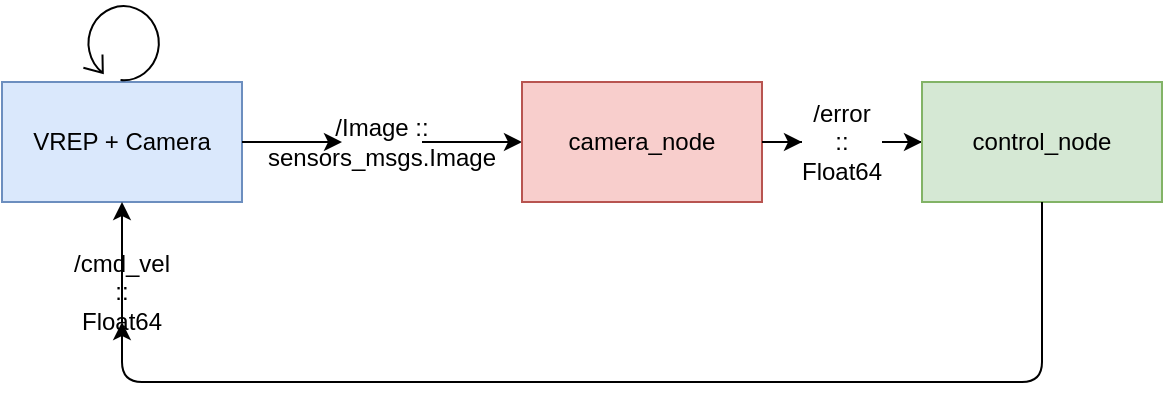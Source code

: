 <mxfile version="12.9.9" type="device" pages="2"><diagram id="NUcFKuPKMbnXnHEJ2DhN" name="Page-1"><mxGraphModel dx="1373" dy="811" grid="1" gridSize="10" guides="1" tooltips="1" connect="1" arrows="1" fold="1" page="1" pageScale="1" pageWidth="827" pageHeight="1169" math="0" shadow="0"><root><mxCell id="0"/><mxCell id="1" parent="0"/><mxCell id="PrW-GFs_yjkTWtOwraLl-1" value="VREP + Camera" style="rounded=0;whiteSpace=wrap;html=1;fillColor=#dae8fc;strokeColor=#6c8ebf;" vertex="1" parent="1"><mxGeometry x="40" y="240" width="120" height="60" as="geometry"/></mxCell><mxCell id="PrW-GFs_yjkTWtOwraLl-2" value="" style="endArrow=classic;html=1;" edge="1" parent="1" target="PrW-GFs_yjkTWtOwraLl-3"><mxGeometry width="50" height="50" relative="1" as="geometry"><mxPoint x="160" y="270" as="sourcePoint"/><mxPoint x="280" y="270" as="targetPoint"/></mxGeometry></mxCell><mxCell id="PrW-GFs_yjkTWtOwraLl-5" value="" style="edgeStyle=orthogonalEdgeStyle;rounded=0;orthogonalLoop=1;jettySize=auto;html=1;" edge="1" parent="1" source="PrW-GFs_yjkTWtOwraLl-3"><mxGeometry relative="1" as="geometry"><mxPoint x="300" y="270" as="targetPoint"/></mxGeometry></mxCell><mxCell id="PrW-GFs_yjkTWtOwraLl-3" value="/Image ::&lt;br&gt;sensors_msgs.Image" style="text;html=1;strokeColor=none;fillColor=none;align=center;verticalAlign=middle;whiteSpace=wrap;rounded=0;" vertex="1" parent="1"><mxGeometry x="210" y="260" width="40" height="20" as="geometry"/></mxCell><mxCell id="PrW-GFs_yjkTWtOwraLl-8" value="" style="edgeStyle=orthogonalEdgeStyle;rounded=0;orthogonalLoop=1;jettySize=auto;html=1;" edge="1" parent="1" source="PrW-GFs_yjkTWtOwraLl-18" target="PrW-GFs_yjkTWtOwraLl-7"><mxGeometry relative="1" as="geometry"/></mxCell><mxCell id="PrW-GFs_yjkTWtOwraLl-6" value="camera_node" style="rounded=0;whiteSpace=wrap;html=1;fillColor=#f8cecc;strokeColor=#b85450;" vertex="1" parent="1"><mxGeometry x="300" y="240" width="120" height="60" as="geometry"/></mxCell><mxCell id="PrW-GFs_yjkTWtOwraLl-7" value="control_node" style="rounded=0;whiteSpace=wrap;html=1;fillColor=#d5e8d4;strokeColor=#82b366;" vertex="1" parent="1"><mxGeometry x="500" y="240" width="120" height="60" as="geometry"/></mxCell><mxCell id="PrW-GFs_yjkTWtOwraLl-11" value="" style="endArrow=classic;html=1;" edge="1" parent="1" target="PrW-GFs_yjkTWtOwraLl-7"><mxGeometry width="50" height="50" relative="1" as="geometry"><mxPoint x="560" y="300" as="sourcePoint"/><mxPoint x="610" y="250" as="targetPoint"/></mxGeometry></mxCell><mxCell id="PrW-GFs_yjkTWtOwraLl-17" value="" style="endArrow=classic;html=1;exitX=0.5;exitY=1;exitDx=0;exitDy=0;entryX=0.5;entryY=1;entryDx=0;entryDy=0;" edge="1" parent="1" source="PrW-GFs_yjkTWtOwraLl-20" target="PrW-GFs_yjkTWtOwraLl-1"><mxGeometry width="50" height="50" relative="1" as="geometry"><mxPoint x="390" y="200" as="sourcePoint"/><mxPoint x="440" y="150" as="targetPoint"/><Array as="points"/></mxGeometry></mxCell><mxCell id="PrW-GFs_yjkTWtOwraLl-18" value="/error&lt;br&gt;::&lt;br&gt;Float64" style="text;html=1;strokeColor=none;fillColor=none;align=center;verticalAlign=middle;whiteSpace=wrap;rounded=0;" vertex="1" parent="1"><mxGeometry x="440" y="260" width="40" height="20" as="geometry"/></mxCell><mxCell id="PrW-GFs_yjkTWtOwraLl-19" value="" style="edgeStyle=orthogonalEdgeStyle;rounded=0;orthogonalLoop=1;jettySize=auto;html=1;" edge="1" parent="1" source="PrW-GFs_yjkTWtOwraLl-6" target="PrW-GFs_yjkTWtOwraLl-18"><mxGeometry relative="1" as="geometry"><mxPoint x="420" y="270" as="sourcePoint"/><mxPoint x="500" y="270" as="targetPoint"/></mxGeometry></mxCell><mxCell id="PrW-GFs_yjkTWtOwraLl-20" value="&lt;font style=&quot;font-size: 12px&quot;&gt;/cmd_vel :: Float64&lt;/font&gt;" style="text;html=1;strokeColor=none;fillColor=none;align=center;verticalAlign=middle;whiteSpace=wrap;rounded=0;" vertex="1" parent="1"><mxGeometry x="80" y="330" width="40" height="30" as="geometry"/></mxCell><mxCell id="PrW-GFs_yjkTWtOwraLl-27" value="" style="endArrow=classic;html=1;exitX=0.5;exitY=1;exitDx=0;exitDy=0;entryX=0.5;entryY=1;entryDx=0;entryDy=0;" edge="1" parent="1" source="PrW-GFs_yjkTWtOwraLl-7" target="PrW-GFs_yjkTWtOwraLl-20"><mxGeometry width="50" height="50" relative="1" as="geometry"><mxPoint x="560" y="300" as="sourcePoint"/><mxPoint x="100" y="300" as="targetPoint"/><Array as="points"><mxPoint x="560" y="390"/><mxPoint x="100" y="390"/></Array></mxGeometry></mxCell><mxCell id="PrW-GFs_yjkTWtOwraLl-30" value="" style="shape=mxgraph.bpmn.loop;html=1;outlineConnect=0;rotation=-1;" vertex="1" parent="1"><mxGeometry x="80.47" y="200" width="39.53" height="40" as="geometry"/></mxCell></root></mxGraphModel></diagram><diagram id="zVNeG1R0juRZmvyUnIu9" name="Page-2"><mxGraphModel dx="1373" dy="811" grid="1" gridSize="10" guides="1" tooltips="1" connect="1" arrows="1" fold="1" page="1" pageScale="1" pageWidth="827" pageHeight="1169" math="0" shadow="0"><root><mxCell id="XNPMxdGqQiFmzWWx_TKK-0"/><mxCell id="XNPMxdGqQiFmzWWx_TKK-1" parent="XNPMxdGqQiFmzWWx_TKK-0"/><mxCell id="XNPMxdGqQiFmzWWx_TKK-12" style="edgeStyle=orthogonalEdgeStyle;rounded=0;orthogonalLoop=1;jettySize=auto;html=1;" edge="1" parent="XNPMxdGqQiFmzWWx_TKK-1" source="XNPMxdGqQiFmzWWx_TKK-2" target="XNPMxdGqQiFmzWWx_TKK-13"><mxGeometry relative="1" as="geometry"><mxPoint x="580" y="245" as="targetPoint"/></mxGeometry></mxCell><mxCell id="XNPMxdGqQiFmzWWx_TKK-2" value="" style="rounded=0;whiteSpace=wrap;html=1;" vertex="1" parent="XNPMxdGqQiFmzWWx_TKK-1"><mxGeometry x="190" y="100" width="320" height="290" as="geometry"/></mxCell><mxCell id="XNPMxdGqQiFmzWWx_TKK-3" value="Width 640 px" style="text;html=1;strokeColor=none;fillColor=none;align=center;verticalAlign=middle;whiteSpace=wrap;rounded=0;" vertex="1" parent="XNPMxdGqQiFmzWWx_TKK-1"><mxGeometry x="330" y="410" width="40" height="20" as="geometry"/></mxCell><mxCell id="XNPMxdGqQiFmzWWx_TKK-4" value="Height&lt;br&gt;480 px" style="text;html=1;strokeColor=none;fillColor=none;align=center;verticalAlign=middle;whiteSpace=wrap;rounded=0;" vertex="1" parent="XNPMxdGqQiFmzWWx_TKK-1"><mxGeometry x="130" y="230" width="40" height="20" as="geometry"/></mxCell><mxCell id="XNPMxdGqQiFmzWWx_TKK-6" value="" style="endArrow=none;dashed=1;html=1;entryX=0.5;entryY=1;entryDx=0;entryDy=0;exitX=0.5;exitY=0;exitDx=0;exitDy=0;" edge="1" parent="XNPMxdGqQiFmzWWx_TKK-1" source="XNPMxdGqQiFmzWWx_TKK-2" target="XNPMxdGqQiFmzWWx_TKK-2"><mxGeometry width="50" height="50" relative="1" as="geometry"><mxPoint x="390" y="280" as="sourcePoint"/><mxPoint x="440" y="230" as="targetPoint"/></mxGeometry></mxCell><mxCell id="XNPMxdGqQiFmzWWx_TKK-7" value="" style="rounded=0;whiteSpace=wrap;html=1;fillColor=#000000;" vertex="1" parent="XNPMxdGqQiFmzWWx_TKK-1"><mxGeometry x="280" y="100" width="10" height="290" as="geometry"/></mxCell><mxCell id="XNPMxdGqQiFmzWWx_TKK-10" value="" style="endArrow=classic;startArrow=classic;html=1;exitX=1;exitY=0.5;exitDx=0;exitDy=0;" edge="1" parent="XNPMxdGqQiFmzWWx_TKK-1" source="XNPMxdGqQiFmzWWx_TKK-7"><mxGeometry width="50" height="50" relative="1" as="geometry"><mxPoint x="390" y="280" as="sourcePoint"/><mxPoint x="350" y="245" as="targetPoint"/></mxGeometry></mxCell><mxCell id="XNPMxdGqQiFmzWWx_TKK-11" value="100px" style="text;html=1;strokeColor=none;fillColor=none;align=center;verticalAlign=middle;whiteSpace=wrap;rounded=0;" vertex="1" parent="XNPMxdGqQiFmzWWx_TKK-1"><mxGeometry x="300" y="250" width="40" height="20" as="geometry"/></mxCell><mxCell id="XNPMxdGqQiFmzWWx_TKK-14" style="edgeStyle=orthogonalEdgeStyle;rounded=0;orthogonalLoop=1;jettySize=auto;html=1;" edge="1" parent="XNPMxdGqQiFmzWWx_TKK-1" source="XNPMxdGqQiFmzWWx_TKK-13" target="XNPMxdGqQiFmzWWx_TKK-15"><mxGeometry relative="1" as="geometry"><mxPoint x="650" y="245" as="targetPoint"/></mxGeometry></mxCell><mxCell id="XNPMxdGqQiFmzWWx_TKK-13" value="error = -100px" style="text;html=1;strokeColor=none;fillColor=none;align=center;verticalAlign=middle;whiteSpace=wrap;rounded=0;" vertex="1" parent="XNPMxdGqQiFmzWWx_TKK-1"><mxGeometry x="560" y="235" width="40" height="20" as="geometry"/></mxCell><mxCell id="brHXA66kPjQNdidOrrIu-1" style="edgeStyle=orthogonalEdgeStyle;rounded=0;orthogonalLoop=1;jettySize=auto;html=1;" edge="1" parent="XNPMxdGqQiFmzWWx_TKK-1" source="XNPMxdGqQiFmzWWx_TKK-15" target="brHXA66kPjQNdidOrrIu-2"><mxGeometry relative="1" as="geometry"><mxPoint x="700" y="330" as="targetPoint"/></mxGeometry></mxCell><mxCell id="XNPMxdGqQiFmzWWx_TKK-15" value="controller_node" style="rounded=0;whiteSpace=wrap;html=1;fillColor=#d5e8d4;strokeColor=#82b366;" vertex="1" parent="XNPMxdGqQiFmzWWx_TKK-1"><mxGeometry x="640" y="215" width="120" height="60" as="geometry"/></mxCell><mxCell id="brHXA66kPjQNdidOrrIu-0" value="post_processed camera_window" style="text;html=1;strokeColor=none;fillColor=none;align=center;verticalAlign=middle;whiteSpace=wrap;rounded=0;" vertex="1" parent="XNPMxdGqQiFmzWWx_TKK-1"><mxGeometry x="400" y="140" width="40" height="20" as="geometry"/></mxCell><mxCell id="brHXA66kPjQNdidOrrIu-2" value="The sterring command will make the car turn on its left" style="text;html=1;strokeColor=none;fillColor=none;align=center;verticalAlign=middle;whiteSpace=wrap;rounded=0;" vertex="1" parent="XNPMxdGqQiFmzWWx_TKK-1"><mxGeometry x="645" y="330" width="110" height="50" as="geometry"/></mxCell></root></mxGraphModel></diagram></mxfile>
